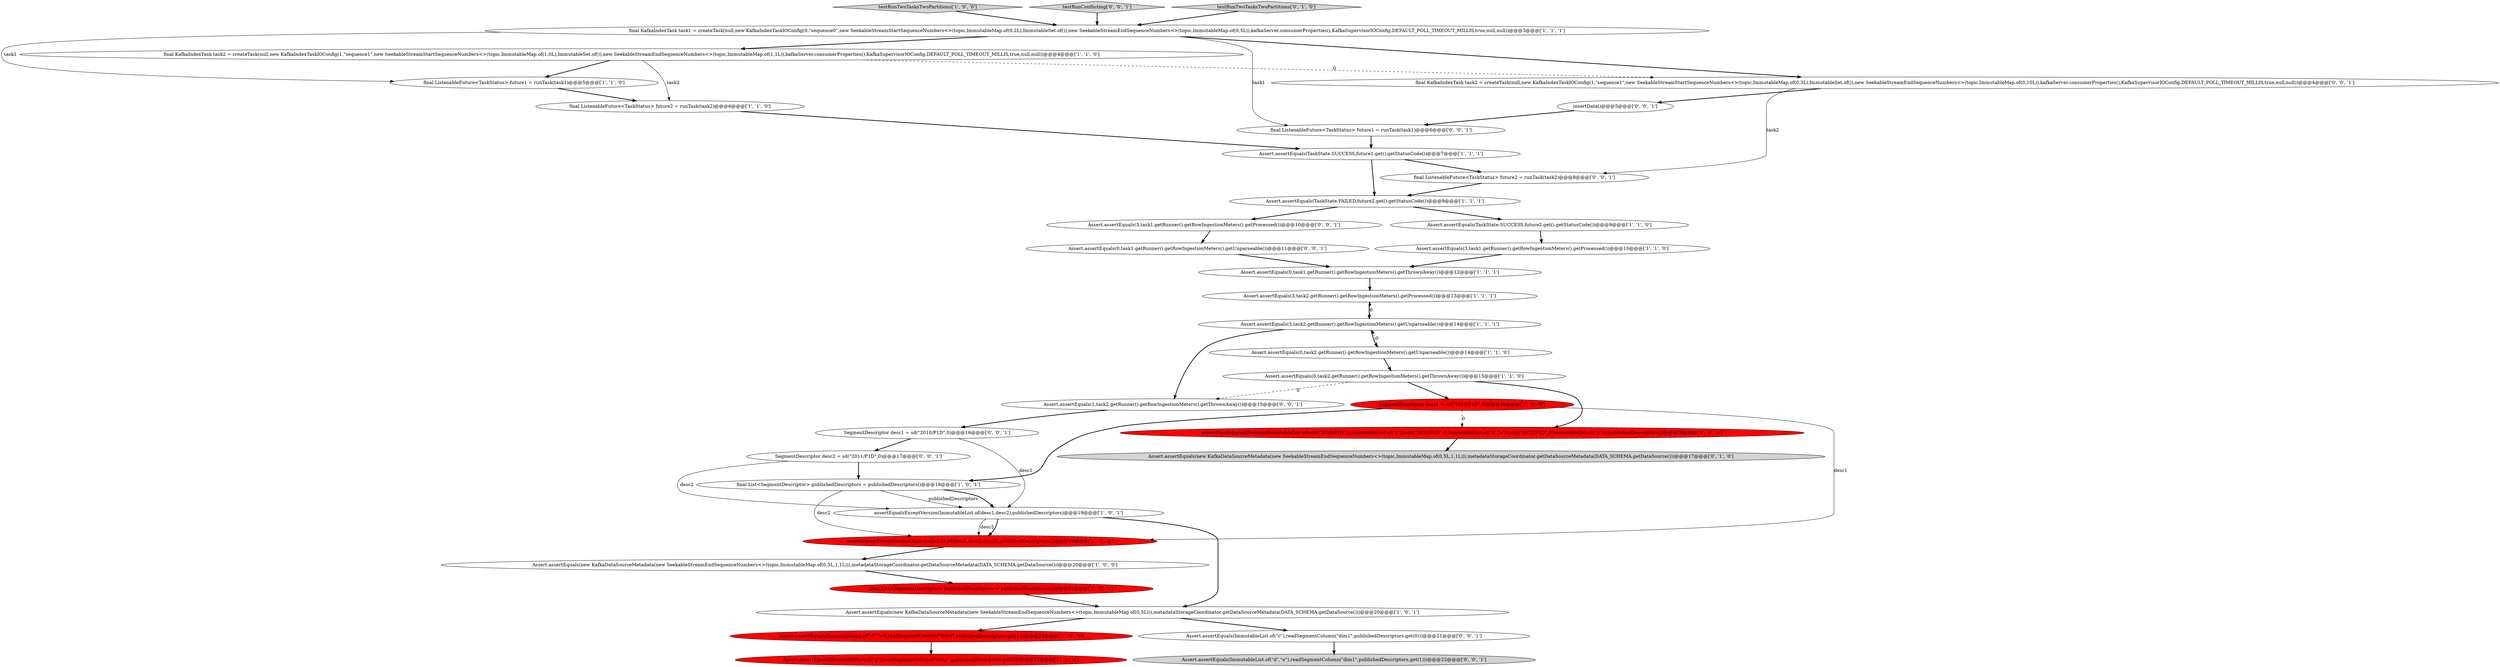 digraph {
21 [style = filled, label = "testRunTwoTasksTwoPartitions['1', '0', '0']", fillcolor = lightgray, shape = diamond image = "AAA0AAABBB1BBB"];
30 [style = filled, label = "Assert.assertEquals(0,task1.getRunner().getRowIngestionMeters().getUnparseable())@@@11@@@['0', '0', '1']", fillcolor = white, shape = ellipse image = "AAA0AAABBB3BBB"];
32 [style = filled, label = "SegmentDescriptor desc1 = sd(\"2010/P1D\",0)@@@16@@@['0', '0', '1']", fillcolor = white, shape = ellipse image = "AAA0AAABBB3BBB"];
9 [style = filled, label = "Assert.assertEquals(TaskState.FAILED,future2.get().getStatusCode())@@@9@@@['1', '1', '1']", fillcolor = white, shape = ellipse image = "AAA0AAABBB1BBB"];
36 [style = filled, label = "testRunConflicting['0', '0', '1']", fillcolor = lightgray, shape = diamond image = "AAA0AAABBB3BBB"];
7 [style = filled, label = "assertEqualsExceptVersion(ImmutableList.of(desc1,desc2,desc3),publishedDescriptors())@@@19@@@['1', '0', '0']", fillcolor = red, shape = ellipse image = "AAA1AAABBB1BBB"];
33 [style = filled, label = "Assert.assertEquals(ImmutableList.of(\"d\",\"e\"),readSegmentColumn(\"dim1\",publishedDescriptors.get(1)))@@@22@@@['0', '0', '1']", fillcolor = lightgray, shape = ellipse image = "AAA0AAABBB3BBB"];
11 [style = filled, label = "final ListenableFuture<TaskStatus> future2 = runTask(task2)@@@6@@@['1', '1', '0']", fillcolor = white, shape = ellipse image = "AAA0AAABBB1BBB"];
25 [style = filled, label = "Assert.assertEquals(new KafkaDataSourceMetadata(new SeekableStreamEndSequenceNumbers<>(topic,ImmutableMap.of(0,5L,1,1L))),metadataStorageCoordinator.getDataSourceMetadata(DATA_SCHEMA.getDataSource()))@@@17@@@['0', '1', '0']", fillcolor = lightgray, shape = ellipse image = "AAA0AAABBB2BBB"];
17 [style = filled, label = "Assert.assertEquals(0,task1.getRunner().getRowIngestionMeters().getThrownAway())@@@12@@@['1', '1', '1']", fillcolor = white, shape = ellipse image = "AAA0AAABBB1BBB"];
23 [style = filled, label = "assertEqualsExceptVersion(ImmutableList.of(sdd(\"2010/P1D\",0,ImmutableList.of(\"c\")),sdd(\"2011/P1D\",0,ImmutableList.of(\"d\",\"e\")),sdd(\"2012/P1D\",0,ImmutableList.of(\"g\"))),publishedDescriptors())@@@16@@@['0', '1', '0']", fillcolor = red, shape = ellipse image = "AAA1AAABBB2BBB"];
26 [style = filled, label = "Assert.assertEquals(1,task2.getRunner().getRowIngestionMeters().getThrownAway())@@@15@@@['0', '0', '1']", fillcolor = white, shape = ellipse image = "AAA0AAABBB3BBB"];
20 [style = filled, label = "final ListenableFuture<TaskStatus> future1 = runTask(task1)@@@5@@@['1', '1', '0']", fillcolor = white, shape = ellipse image = "AAA0AAABBB1BBB"];
14 [style = filled, label = "Assert.assertEquals(3,task1.getRunner().getRowIngestionMeters().getProcessed())@@@10@@@['1', '1', '0']", fillcolor = white, shape = ellipse image = "AAA0AAABBB1BBB"];
10 [style = filled, label = "Assert.assertEquals(new KafkaDataSourceMetadata(new SeekableStreamEndSequenceNumbers<>(topic,ImmutableMap.of(0,5L))),metadataStorageCoordinator.getDataSourceMetadata(DATA_SCHEMA.getDataSource()))@@@20@@@['1', '0', '1']", fillcolor = white, shape = ellipse image = "AAA0AAABBB1BBB"];
16 [style = filled, label = "Assert.assertEquals(ImmutableList.of(\"g\"),readSegmentColumn(\"dim1\",publishedDescriptors.get(2)))@@@24@@@['1', '0', '0']", fillcolor = red, shape = ellipse image = "AAA1AAABBB1BBB"];
8 [style = filled, label = "assertEqualsExceptVersion(ImmutableList.of(desc1,desc2),publishedDescriptors)@@@19@@@['1', '0', '1']", fillcolor = white, shape = ellipse image = "AAA0AAABBB1BBB"];
18 [style = filled, label = "Assert.assertEquals(0,task2.getRunner().getRowIngestionMeters().getThrownAway())@@@15@@@['1', '1', '0']", fillcolor = white, shape = ellipse image = "AAA0AAABBB1BBB"];
24 [style = filled, label = "testRunTwoTasksTwoPartitions['0', '1', '0']", fillcolor = lightgray, shape = diamond image = "AAA0AAABBB2BBB"];
29 [style = filled, label = "final ListenableFuture<TaskStatus> future1 = runTask(task1)@@@6@@@['0', '0', '1']", fillcolor = white, shape = ellipse image = "AAA0AAABBB3BBB"];
5 [style = filled, label = "Assert.assertEquals(ImmutableList.of(\"d\",\"e\"),readSegmentColumn(\"dim1\",publishedDescriptors.get(1)))@@@23@@@['1', '0', '0']", fillcolor = red, shape = ellipse image = "AAA1AAABBB1BBB"];
31 [style = filled, label = "final KafkaIndexTask task2 = createTask(null,new KafkaIndexTaskIOConfig(1,\"sequence1\",new SeekableStreamStartSequenceNumbers<>(topic,ImmutableMap.of(0,3L),ImmutableSet.of()),new SeekableStreamEndSequenceNumbers<>(topic,ImmutableMap.of(0,10L)),kafkaServer.consumerProperties(),KafkaSupervisorIOConfig.DEFAULT_POLL_TIMEOUT_MILLIS,true,null,null))@@@4@@@['0', '0', '1']", fillcolor = white, shape = ellipse image = "AAA0AAABBB3BBB"];
3 [style = filled, label = "final KafkaIndexTask task1 = createTask(null,new KafkaIndexTaskIOConfig(0,\"sequence0\",new SeekableStreamStartSequenceNumbers<>(topic,ImmutableMap.of(0,2L),ImmutableSet.of()),new SeekableStreamEndSequenceNumbers<>(topic,ImmutableMap.of(0,5L)),kafkaServer.consumerProperties(),KafkaSupervisorIOConfig.DEFAULT_POLL_TIMEOUT_MILLIS,true,null,null))@@@3@@@['1', '1', '1']", fillcolor = white, shape = ellipse image = "AAA0AAABBB1BBB"];
1 [style = filled, label = "Assert.assertEquals(3,task2.getRunner().getRowIngestionMeters().getUnparseable())@@@14@@@['1', '1', '1']", fillcolor = white, shape = ellipse image = "AAA0AAABBB1BBB"];
13 [style = filled, label = "final List<SegmentDescriptor> publishedDescriptors = publishedDescriptors()@@@18@@@['1', '0', '1']", fillcolor = white, shape = ellipse image = "AAA0AAABBB1BBB"];
27 [style = filled, label = "Assert.assertEquals(ImmutableList.of(\"c\"),readSegmentColumn(\"dim1\",publishedDescriptors.get(0)))@@@21@@@['0', '0', '1']", fillcolor = white, shape = ellipse image = "AAA0AAABBB3BBB"];
28 [style = filled, label = "SegmentDescriptor desc2 = sd(\"2011/P1D\",0)@@@17@@@['0', '0', '1']", fillcolor = white, shape = ellipse image = "AAA0AAABBB3BBB"];
35 [style = filled, label = "insertData()@@@5@@@['0', '0', '1']", fillcolor = white, shape = ellipse image = "AAA0AAABBB3BBB"];
12 [style = filled, label = "final List<SegmentDescriptor> publishedDescriptors = publishedDescriptors()@@@21@@@['1', '0', '0']", fillcolor = red, shape = ellipse image = "AAA1AAABBB1BBB"];
19 [style = filled, label = "Assert.assertEquals(TaskState.SUCCESS,future1.get().getStatusCode())@@@7@@@['1', '1', '1']", fillcolor = white, shape = ellipse image = "AAA0AAABBB1BBB"];
4 [style = filled, label = "Assert.assertEquals(TaskState.SUCCESS,future2.get().getStatusCode())@@@9@@@['1', '1', '0']", fillcolor = white, shape = ellipse image = "AAA0AAABBB1BBB"];
37 [style = filled, label = "Assert.assertEquals(3,task1.getRunner().getRowIngestionMeters().getProcessed())@@@10@@@['0', '0', '1']", fillcolor = white, shape = ellipse image = "AAA0AAABBB3BBB"];
6 [style = filled, label = "final KafkaIndexTask task2 = createTask(null,new KafkaIndexTaskIOConfig(1,\"sequence1\",new SeekableStreamStartSequenceNumbers<>(topic,ImmutableMap.of(1,0L),ImmutableSet.of()),new SeekableStreamEndSequenceNumbers<>(topic,ImmutableMap.of(1,1L)),kafkaServer.consumerProperties(),KafkaSupervisorIOConfig.DEFAULT_POLL_TIMEOUT_MILLIS,true,null,null))@@@4@@@['1', '1', '0']", fillcolor = white, shape = ellipse image = "AAA0AAABBB1BBB"];
34 [style = filled, label = "final ListenableFuture<TaskStatus> future2 = runTask(task2)@@@8@@@['0', '0', '1']", fillcolor = white, shape = ellipse image = "AAA0AAABBB3BBB"];
2 [style = filled, label = "Assert.assertEquals(0,task2.getRunner().getRowIngestionMeters().getUnparseable())@@@14@@@['1', '1', '0']", fillcolor = white, shape = ellipse image = "AAA0AAABBB1BBB"];
15 [style = filled, label = "SegmentDescriptor desc1 = sd(\"2010/P1D\",0)@@@16@@@['1', '0', '0']", fillcolor = red, shape = ellipse image = "AAA1AAABBB1BBB"];
0 [style = filled, label = "Assert.assertEquals(new KafkaDataSourceMetadata(new SeekableStreamEndSequenceNumbers<>(topic,ImmutableMap.of(0,5L,1,1L))),metadataStorageCoordinator.getDataSourceMetadata(DATA_SCHEMA.getDataSource()))@@@20@@@['1', '0', '0']", fillcolor = white, shape = ellipse image = "AAA0AAABBB1BBB"];
22 [style = filled, label = "Assert.assertEquals(3,task2.getRunner().getRowIngestionMeters().getProcessed())@@@13@@@['1', '1', '1']", fillcolor = white, shape = ellipse image = "AAA0AAABBB1BBB"];
8->10 [style = bold, label=""];
23->25 [style = bold, label=""];
19->34 [style = bold, label=""];
4->14 [style = bold, label=""];
15->13 [style = bold, label=""];
32->8 [style = solid, label="desc1"];
34->9 [style = bold, label=""];
30->17 [style = bold, label=""];
35->29 [style = bold, label=""];
26->32 [style = bold, label=""];
18->23 [style = bold, label=""];
15->7 [style = solid, label="desc1"];
13->7 [style = solid, label="desc2"];
15->23 [style = dashed, label="0"];
3->31 [style = bold, label=""];
10->27 [style = bold, label=""];
37->30 [style = bold, label=""];
0->12 [style = bold, label=""];
9->4 [style = bold, label=""];
8->7 [style = solid, label="desc3"];
18->15 [style = bold, label=""];
3->6 [style = bold, label=""];
14->17 [style = bold, label=""];
2->18 [style = bold, label=""];
7->0 [style = bold, label=""];
28->13 [style = bold, label=""];
3->29 [style = solid, label="task1"];
6->31 [style = dashed, label="0"];
11->19 [style = bold, label=""];
17->22 [style = bold, label=""];
1->26 [style = bold, label=""];
13->8 [style = solid, label="publishedDescriptors"];
9->37 [style = bold, label=""];
8->7 [style = bold, label=""];
1->22 [style = dashed, label="0"];
5->16 [style = bold, label=""];
6->20 [style = bold, label=""];
12->10 [style = bold, label=""];
10->5 [style = bold, label=""];
31->35 [style = bold, label=""];
29->19 [style = bold, label=""];
19->9 [style = bold, label=""];
28->8 [style = solid, label="desc2"];
6->11 [style = solid, label="task2"];
31->34 [style = solid, label="task2"];
1->2 [style = bold, label=""];
27->33 [style = bold, label=""];
22->1 [style = bold, label=""];
2->1 [style = dashed, label="0"];
13->8 [style = bold, label=""];
3->20 [style = solid, label="task1"];
32->28 [style = bold, label=""];
24->3 [style = bold, label=""];
18->26 [style = dashed, label="0"];
21->3 [style = bold, label=""];
20->11 [style = bold, label=""];
36->3 [style = bold, label=""];
}
